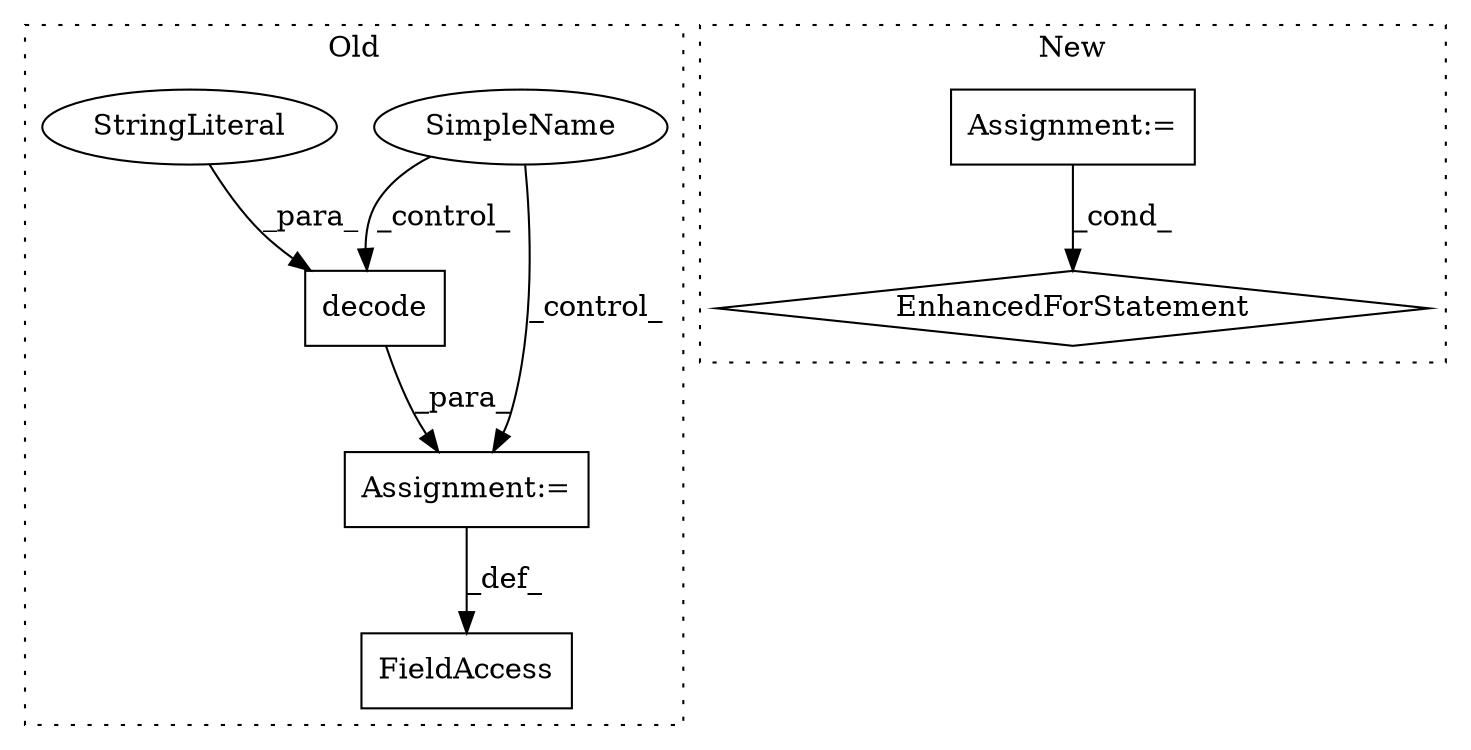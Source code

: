 digraph G {
subgraph cluster0 {
1 [label="decode" a="32" s="8837,8850" l="7,1" shape="box"];
3 [label="SimpleName" a="42" s="" l="" shape="ellipse"];
4 [label="Assignment:=" a="7" s="8828" l="1" shape="box"];
5 [label="StringLiteral" a="45" s="8844" l="6" shape="ellipse"];
7 [label="FieldAccess" a="22" s="8819" l="9" shape="box"];
label = "Old";
style="dotted";
}
subgraph cluster1 {
2 [label="EnhancedForStatement" a="70" s="8800,8865" l="53,2" shape="diamond"];
6 [label="Assignment:=" a="7" s="8800,8865" l="53,2" shape="box"];
label = "New";
style="dotted";
}
1 -> 4 [label="_para_"];
3 -> 1 [label="_control_"];
3 -> 4 [label="_control_"];
4 -> 7 [label="_def_"];
5 -> 1 [label="_para_"];
6 -> 2 [label="_cond_"];
}